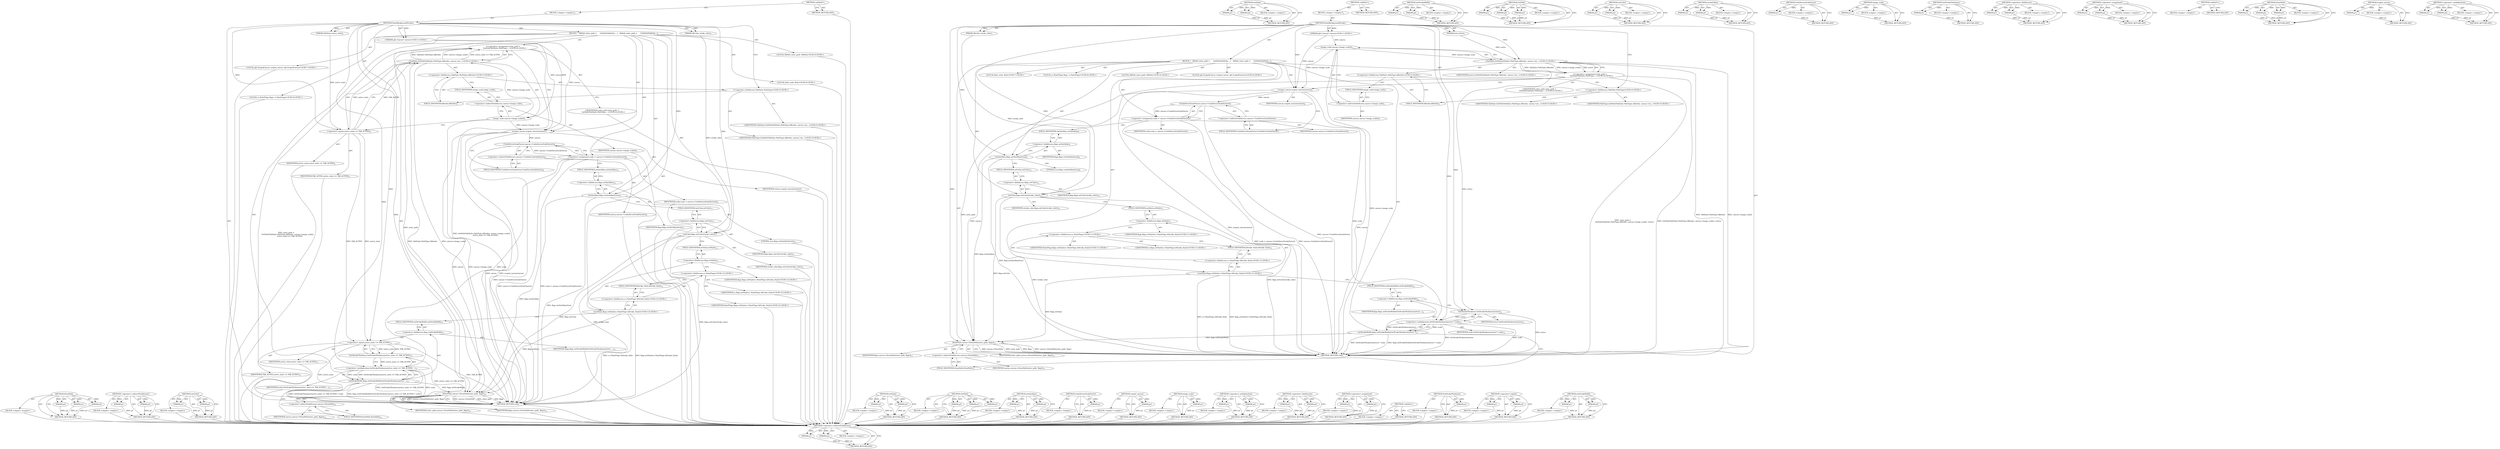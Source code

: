 digraph "setStrokeWidth" {
vulnerable_126 [label=<(METHOD,&lt;operator&gt;.indirectFieldAccess)>];
vulnerable_127 [label=<(PARAM,p1)>];
vulnerable_128 [label=<(PARAM,p2)>];
vulnerable_129 [label=<(BLOCK,&lt;empty&gt;,&lt;empty&gt;)>];
vulnerable_130 [label=<(METHOD_RETURN,ANY)>];
vulnerable_149 [label=<(METHOD,setStyle)>];
vulnerable_150 [label=<(PARAM,p1)>];
vulnerable_151 [label=<(PARAM,p2)>];
vulnerable_152 [label=<(BLOCK,&lt;empty&gt;,&lt;empty&gt;)>];
vulnerable_153 [label=<(METHOD_RETURN,ANY)>];
vulnerable_6 [label=<(METHOD,&lt;global&gt;)<SUB>1</SUB>>];
vulnerable_7 [label=<(BLOCK,&lt;empty&gt;,&lt;empty&gt;)<SUB>1</SUB>>];
vulnerable_8 [label=<(METHOD,PaintBackgroundStroke)<SUB>1</SUB>>];
vulnerable_9 [label="<(PARAM,gfx::Canvas* canvas)<SUB>1</SUB>>"];
vulnerable_10 [label=<(PARAM,bool active)<SUB>2</SUB>>];
vulnerable_11 [label=<(PARAM,SkColor stroke_color)<SUB>3</SUB>>];
vulnerable_12 [label=<(BLOCK,{
   SkPath outer_path =
      GetPath(TabStyle...,{
   SkPath outer_path =
      GetPath(TabStyle...)<SUB>3</SUB>>];
vulnerable_13 [label="<(LOCAL,SkPath outer_path: SkPath)<SUB>4</SUB>>"];
vulnerable_14 [label="<(&lt;operator&gt;.assignment,outer_path =
      GetPath(TabStyle::PathType::...)<SUB>4</SUB>>"];
vulnerable_15 [label="<(IDENTIFIER,outer_path,outer_path =
      GetPath(TabStyle::PathType::...)<SUB>4</SUB>>"];
vulnerable_16 [label="<(GetPath,GetPath(TabStyle::PathType::kBorder, canvas-&gt;im...)<SUB>5</SUB>>"];
vulnerable_17 [label="<(&lt;operator&gt;.fieldAccess,TabStyle::PathType::kBorder)<SUB>5</SUB>>"];
vulnerable_18 [label="<(&lt;operator&gt;.fieldAccess,TabStyle::PathType)<SUB>5</SUB>>"];
vulnerable_19 [label="<(IDENTIFIER,TabStyle,GetPath(TabStyle::PathType::kBorder, canvas-&gt;im...)<SUB>5</SUB>>"];
vulnerable_20 [label="<(IDENTIFIER,PathType,GetPath(TabStyle::PathType::kBorder, canvas-&gt;im...)<SUB>5</SUB>>"];
vulnerable_21 [label=<(FIELD_IDENTIFIER,kBorder,kBorder)<SUB>5</SUB>>];
vulnerable_22 [label=<(image_scale,canvas-&gt;image_scale())<SUB>5</SUB>>];
vulnerable_23 [label=<(&lt;operator&gt;.indirectFieldAccess,canvas-&gt;image_scale)<SUB>5</SUB>>];
vulnerable_24 [label=<(IDENTIFIER,canvas,canvas-&gt;image_scale())<SUB>5</SUB>>];
vulnerable_25 [label=<(FIELD_IDENTIFIER,image_scale,image_scale)<SUB>5</SUB>>];
vulnerable_26 [label="<(IDENTIFIER,active,GetPath(TabStyle::PathType::kBorder, canvas-&gt;im...)<SUB>5</SUB>>"];
vulnerable_27 [label="<(LOCAL,gfx.ScopedCanvas scoped_canvas: gfx.ScopedCanvas)<SUB>6</SUB>>"];
vulnerable_28 [label=<(scoped_canvas,scoped_canvas(canvas))<SUB>6</SUB>>];
vulnerable_29 [label=<(IDENTIFIER,canvas,scoped_canvas(canvas))<SUB>6</SUB>>];
vulnerable_30 [label="<(LOCAL,float scale: float)<SUB>7</SUB>>"];
vulnerable_31 [label=<(&lt;operator&gt;.assignment,scale = canvas-&gt;UndoDeviceScaleFactor())<SUB>7</SUB>>];
vulnerable_32 [label=<(IDENTIFIER,scale,scale = canvas-&gt;UndoDeviceScaleFactor())<SUB>7</SUB>>];
vulnerable_33 [label=<(UndoDeviceScaleFactor,canvas-&gt;UndoDeviceScaleFactor())<SUB>7</SUB>>];
vulnerable_34 [label=<(&lt;operator&gt;.indirectFieldAccess,canvas-&gt;UndoDeviceScaleFactor)<SUB>7</SUB>>];
vulnerable_35 [label=<(IDENTIFIER,canvas,canvas-&gt;UndoDeviceScaleFactor())<SUB>7</SUB>>];
vulnerable_36 [label=<(FIELD_IDENTIFIER,UndoDeviceScaleFactor,UndoDeviceScaleFactor)<SUB>7</SUB>>];
vulnerable_37 [label="<(LOCAL,cc.PaintFlags flags: cc.PaintFlags)<SUB>8</SUB>>"];
vulnerable_38 [label=<(setAntiAlias,flags.setAntiAlias(true))<SUB>9</SUB>>];
vulnerable_39 [label=<(&lt;operator&gt;.fieldAccess,flags.setAntiAlias)<SUB>9</SUB>>];
vulnerable_40 [label=<(IDENTIFIER,flags,flags.setAntiAlias(true))<SUB>9</SUB>>];
vulnerable_41 [label=<(FIELD_IDENTIFIER,setAntiAlias,setAntiAlias)<SUB>9</SUB>>];
vulnerable_42 [label=<(LITERAL,true,flags.setAntiAlias(true))<SUB>9</SUB>>];
vulnerable_43 [label=<(setColor,flags.setColor(stroke_color))<SUB>10</SUB>>];
vulnerable_44 [label=<(&lt;operator&gt;.fieldAccess,flags.setColor)<SUB>10</SUB>>];
vulnerable_45 [label=<(IDENTIFIER,flags,flags.setColor(stroke_color))<SUB>10</SUB>>];
vulnerable_46 [label=<(FIELD_IDENTIFIER,setColor,setColor)<SUB>10</SUB>>];
vulnerable_47 [label=<(IDENTIFIER,stroke_color,flags.setColor(stroke_color))<SUB>10</SUB>>];
vulnerable_48 [label="<(setStyle,flags.setStyle(cc::PaintFlags::kStroke_Style))<SUB>11</SUB>>"];
vulnerable_49 [label=<(&lt;operator&gt;.fieldAccess,flags.setStyle)<SUB>11</SUB>>];
vulnerable_50 [label="<(IDENTIFIER,flags,flags.setStyle(cc::PaintFlags::kStroke_Style))<SUB>11</SUB>>"];
vulnerable_51 [label=<(FIELD_IDENTIFIER,setStyle,setStyle)<SUB>11</SUB>>];
vulnerable_52 [label="<(&lt;operator&gt;.fieldAccess,cc::PaintFlags::kStroke_Style)<SUB>11</SUB>>"];
vulnerable_53 [label="<(&lt;operator&gt;.fieldAccess,cc::PaintFlags)<SUB>11</SUB>>"];
vulnerable_54 [label="<(IDENTIFIER,cc,flags.setStyle(cc::PaintFlags::kStroke_Style))<SUB>11</SUB>>"];
vulnerable_55 [label="<(IDENTIFIER,PaintFlags,flags.setStyle(cc::PaintFlags::kStroke_Style))<SUB>11</SUB>>"];
vulnerable_56 [label=<(FIELD_IDENTIFIER,kStroke_Style,kStroke_Style)<SUB>11</SUB>>];
vulnerable_57 [label=<(setStrokeWidth,flags.setStrokeWidth(GetStrokeThickness(active)...)<SUB>12</SUB>>];
vulnerable_58 [label=<(&lt;operator&gt;.fieldAccess,flags.setStrokeWidth)<SUB>12</SUB>>];
vulnerable_59 [label=<(IDENTIFIER,flags,flags.setStrokeWidth(GetStrokeThickness(active)...)<SUB>12</SUB>>];
vulnerable_60 [label=<(FIELD_IDENTIFIER,setStrokeWidth,setStrokeWidth)<SUB>12</SUB>>];
vulnerable_61 [label=<(&lt;operator&gt;.multiplication,GetStrokeThickness(active) * scale)<SUB>12</SUB>>];
vulnerable_62 [label=<(GetStrokeThickness,GetStrokeThickness(active))<SUB>12</SUB>>];
vulnerable_63 [label=<(IDENTIFIER,active,GetStrokeThickness(active))<SUB>12</SUB>>];
vulnerable_64 [label=<(IDENTIFIER,scale,GetStrokeThickness(active) * scale)<SUB>12</SUB>>];
vulnerable_65 [label=<(DrawPath,canvas-&gt;DrawPath(outer_path, flags))<SUB>13</SUB>>];
vulnerable_66 [label=<(&lt;operator&gt;.indirectFieldAccess,canvas-&gt;DrawPath)<SUB>13</SUB>>];
vulnerable_67 [label=<(IDENTIFIER,canvas,canvas-&gt;DrawPath(outer_path, flags))<SUB>13</SUB>>];
vulnerable_68 [label=<(FIELD_IDENTIFIER,DrawPath,DrawPath)<SUB>13</SUB>>];
vulnerable_69 [label=<(IDENTIFIER,outer_path,canvas-&gt;DrawPath(outer_path, flags))<SUB>13</SUB>>];
vulnerable_70 [label=<(IDENTIFIER,flags,canvas-&gt;DrawPath(outer_path, flags))<SUB>13</SUB>>];
vulnerable_71 [label=<(METHOD_RETURN,void)<SUB>1</SUB>>];
vulnerable_73 [label=<(METHOD_RETURN,ANY)<SUB>1</SUB>>];
vulnerable_154 [label=<(METHOD,setStrokeWidth)>];
vulnerable_155 [label=<(PARAM,p1)>];
vulnerable_156 [label=<(PARAM,p2)>];
vulnerable_157 [label=<(BLOCK,&lt;empty&gt;,&lt;empty&gt;)>];
vulnerable_158 [label=<(METHOD_RETURN,ANY)>];
vulnerable_111 [label=<(METHOD,GetPath)>];
vulnerable_112 [label=<(PARAM,p1)>];
vulnerable_113 [label=<(PARAM,p2)>];
vulnerable_114 [label=<(PARAM,p3)>];
vulnerable_115 [label=<(BLOCK,&lt;empty&gt;,&lt;empty&gt;)>];
vulnerable_116 [label=<(METHOD_RETURN,ANY)>];
vulnerable_144 [label=<(METHOD,setColor)>];
vulnerable_145 [label=<(PARAM,p1)>];
vulnerable_146 [label=<(PARAM,p2)>];
vulnerable_147 [label=<(BLOCK,&lt;empty&gt;,&lt;empty&gt;)>];
vulnerable_148 [label=<(METHOD_RETURN,ANY)>];
vulnerable_139 [label=<(METHOD,setAntiAlias)>];
vulnerable_140 [label=<(PARAM,p1)>];
vulnerable_141 [label=<(PARAM,p2)>];
vulnerable_142 [label=<(BLOCK,&lt;empty&gt;,&lt;empty&gt;)>];
vulnerable_143 [label=<(METHOD_RETURN,ANY)>];
vulnerable_135 [label=<(METHOD,UndoDeviceScaleFactor)>];
vulnerable_136 [label=<(PARAM,p1)>];
vulnerable_137 [label=<(BLOCK,&lt;empty&gt;,&lt;empty&gt;)>];
vulnerable_138 [label=<(METHOD_RETURN,ANY)>];
vulnerable_122 [label=<(METHOD,image_scale)>];
vulnerable_123 [label=<(PARAM,p1)>];
vulnerable_124 [label=<(BLOCK,&lt;empty&gt;,&lt;empty&gt;)>];
vulnerable_125 [label=<(METHOD_RETURN,ANY)>];
vulnerable_164 [label=<(METHOD,GetStrokeThickness)>];
vulnerable_165 [label=<(PARAM,p1)>];
vulnerable_166 [label=<(BLOCK,&lt;empty&gt;,&lt;empty&gt;)>];
vulnerable_167 [label=<(METHOD_RETURN,ANY)>];
vulnerable_117 [label=<(METHOD,&lt;operator&gt;.fieldAccess)>];
vulnerable_118 [label=<(PARAM,p1)>];
vulnerable_119 [label=<(PARAM,p2)>];
vulnerable_120 [label=<(BLOCK,&lt;empty&gt;,&lt;empty&gt;)>];
vulnerable_121 [label=<(METHOD_RETURN,ANY)>];
vulnerable_106 [label=<(METHOD,&lt;operator&gt;.assignment)>];
vulnerable_107 [label=<(PARAM,p1)>];
vulnerable_108 [label=<(PARAM,p2)>];
vulnerable_109 [label=<(BLOCK,&lt;empty&gt;,&lt;empty&gt;)>];
vulnerable_110 [label=<(METHOD_RETURN,ANY)>];
vulnerable_100 [label=<(METHOD,&lt;global&gt;)<SUB>1</SUB>>];
vulnerable_101 [label=<(BLOCK,&lt;empty&gt;,&lt;empty&gt;)>];
vulnerable_102 [label=<(METHOD_RETURN,ANY)>];
vulnerable_168 [label=<(METHOD,DrawPath)>];
vulnerable_169 [label=<(PARAM,p1)>];
vulnerable_170 [label=<(PARAM,p2)>];
vulnerable_171 [label=<(PARAM,p3)>];
vulnerable_172 [label=<(BLOCK,&lt;empty&gt;,&lt;empty&gt;)>];
vulnerable_173 [label=<(METHOD_RETURN,ANY)>];
vulnerable_131 [label=<(METHOD,scoped_canvas)>];
vulnerable_132 [label=<(PARAM,p1)>];
vulnerable_133 [label=<(BLOCK,&lt;empty&gt;,&lt;empty&gt;)>];
vulnerable_134 [label=<(METHOD_RETURN,ANY)>];
vulnerable_159 [label=<(METHOD,&lt;operator&gt;.multiplication)>];
vulnerable_160 [label=<(PARAM,p1)>];
vulnerable_161 [label=<(PARAM,p2)>];
vulnerable_162 [label=<(BLOCK,&lt;empty&gt;,&lt;empty&gt;)>];
vulnerable_163 [label=<(METHOD_RETURN,ANY)>];
fixed_179 [label=<(METHOD,DrawPath)>];
fixed_180 [label=<(PARAM,p1)>];
fixed_181 [label=<(PARAM,p2)>];
fixed_182 [label=<(PARAM,p3)>];
fixed_183 [label=<(BLOCK,&lt;empty&gt;,&lt;empty&gt;)>];
fixed_184 [label=<(METHOD_RETURN,ANY)>];
fixed_132 [label=<(METHOD,&lt;operator&gt;.indirectFieldAccess)>];
fixed_133 [label=<(PARAM,p1)>];
fixed_134 [label=<(PARAM,p2)>];
fixed_135 [label=<(BLOCK,&lt;empty&gt;,&lt;empty&gt;)>];
fixed_136 [label=<(METHOD_RETURN,ANY)>];
fixed_155 [label=<(METHOD,setColor)>];
fixed_156 [label=<(PARAM,p1)>];
fixed_157 [label=<(PARAM,p2)>];
fixed_158 [label=<(BLOCK,&lt;empty&gt;,&lt;empty&gt;)>];
fixed_159 [label=<(METHOD_RETURN,ANY)>];
fixed_6 [label=<(METHOD,&lt;global&gt;)<SUB>1</SUB>>];
fixed_7 [label=<(BLOCK,&lt;empty&gt;,&lt;empty&gt;)<SUB>1</SUB>>];
fixed_8 [label=<(METHOD,PaintBackgroundStroke)<SUB>1</SUB>>];
fixed_9 [label="<(PARAM,gfx::Canvas* canvas)<SUB>1</SUB>>"];
fixed_10 [label=<(PARAM,TabState active_state)<SUB>2</SUB>>];
fixed_11 [label=<(PARAM,SkColor stroke_color)<SUB>3</SUB>>];
fixed_12 [label=<(BLOCK,{
   SkPath outer_path =
      GetPath(TabStyle...,{
   SkPath outer_path =
      GetPath(TabStyle...)<SUB>3</SUB>>];
fixed_13 [label="<(LOCAL,SkPath outer_path: SkPath)<SUB>4</SUB>>"];
fixed_14 [label="<(&lt;operator&gt;.assignment,outer_path =
      GetPath(TabStyle::PathType::...)<SUB>4</SUB>>"];
fixed_15 [label="<(IDENTIFIER,outer_path,outer_path =
      GetPath(TabStyle::PathType::...)<SUB>4</SUB>>"];
fixed_16 [label="<(GetPath,GetPath(TabStyle::PathType::kBorder, canvas-&gt;im...)<SUB>5</SUB>>"];
fixed_17 [label="<(&lt;operator&gt;.fieldAccess,TabStyle::PathType::kBorder)<SUB>5</SUB>>"];
fixed_18 [label="<(&lt;operator&gt;.fieldAccess,TabStyle::PathType)<SUB>5</SUB>>"];
fixed_19 [label="<(IDENTIFIER,TabStyle,GetPath(TabStyle::PathType::kBorder, canvas-&gt;im...)<SUB>5</SUB>>"];
fixed_20 [label="<(IDENTIFIER,PathType,GetPath(TabStyle::PathType::kBorder, canvas-&gt;im...)<SUB>5</SUB>>"];
fixed_21 [label=<(FIELD_IDENTIFIER,kBorder,kBorder)<SUB>5</SUB>>];
fixed_22 [label=<(image_scale,canvas-&gt;image_scale())<SUB>5</SUB>>];
fixed_23 [label=<(&lt;operator&gt;.indirectFieldAccess,canvas-&gt;image_scale)<SUB>5</SUB>>];
fixed_24 [label=<(IDENTIFIER,canvas,canvas-&gt;image_scale())<SUB>5</SUB>>];
fixed_25 [label=<(FIELD_IDENTIFIER,image_scale,image_scale)<SUB>5</SUB>>];
fixed_26 [label=<(&lt;operator&gt;.equals,active_state == TAB_ACTIVE)<SUB>6</SUB>>];
fixed_27 [label=<(IDENTIFIER,active_state,active_state == TAB_ACTIVE)<SUB>6</SUB>>];
fixed_28 [label=<(IDENTIFIER,TAB_ACTIVE,active_state == TAB_ACTIVE)<SUB>6</SUB>>];
fixed_29 [label="<(LOCAL,gfx.ScopedCanvas scoped_canvas: gfx.ScopedCanvas)<SUB>7</SUB>>"];
fixed_30 [label=<(scoped_canvas,scoped_canvas(canvas))<SUB>7</SUB>>];
fixed_31 [label=<(IDENTIFIER,canvas,scoped_canvas(canvas))<SUB>7</SUB>>];
fixed_32 [label="<(LOCAL,float scale: float)<SUB>8</SUB>>"];
fixed_33 [label=<(&lt;operator&gt;.assignment,scale = canvas-&gt;UndoDeviceScaleFactor())<SUB>8</SUB>>];
fixed_34 [label=<(IDENTIFIER,scale,scale = canvas-&gt;UndoDeviceScaleFactor())<SUB>8</SUB>>];
fixed_35 [label=<(UndoDeviceScaleFactor,canvas-&gt;UndoDeviceScaleFactor())<SUB>8</SUB>>];
fixed_36 [label=<(&lt;operator&gt;.indirectFieldAccess,canvas-&gt;UndoDeviceScaleFactor)<SUB>8</SUB>>];
fixed_37 [label=<(IDENTIFIER,canvas,canvas-&gt;UndoDeviceScaleFactor())<SUB>8</SUB>>];
fixed_38 [label=<(FIELD_IDENTIFIER,UndoDeviceScaleFactor,UndoDeviceScaleFactor)<SUB>8</SUB>>];
fixed_39 [label="<(LOCAL,cc.PaintFlags flags: cc.PaintFlags)<SUB>9</SUB>>"];
fixed_40 [label=<(setAntiAlias,flags.setAntiAlias(true))<SUB>10</SUB>>];
fixed_41 [label=<(&lt;operator&gt;.fieldAccess,flags.setAntiAlias)<SUB>10</SUB>>];
fixed_42 [label=<(IDENTIFIER,flags,flags.setAntiAlias(true))<SUB>10</SUB>>];
fixed_43 [label=<(FIELD_IDENTIFIER,setAntiAlias,setAntiAlias)<SUB>10</SUB>>];
fixed_44 [label=<(LITERAL,true,flags.setAntiAlias(true))<SUB>10</SUB>>];
fixed_45 [label=<(setColor,flags.setColor(stroke_color))<SUB>11</SUB>>];
fixed_46 [label=<(&lt;operator&gt;.fieldAccess,flags.setColor)<SUB>11</SUB>>];
fixed_47 [label=<(IDENTIFIER,flags,flags.setColor(stroke_color))<SUB>11</SUB>>];
fixed_48 [label=<(FIELD_IDENTIFIER,setColor,setColor)<SUB>11</SUB>>];
fixed_49 [label=<(IDENTIFIER,stroke_color,flags.setColor(stroke_color))<SUB>11</SUB>>];
fixed_50 [label="<(setStyle,flags.setStyle(cc::PaintFlags::kStroke_Style))<SUB>12</SUB>>"];
fixed_51 [label=<(&lt;operator&gt;.fieldAccess,flags.setStyle)<SUB>12</SUB>>];
fixed_52 [label="<(IDENTIFIER,flags,flags.setStyle(cc::PaintFlags::kStroke_Style))<SUB>12</SUB>>"];
fixed_53 [label=<(FIELD_IDENTIFIER,setStyle,setStyle)<SUB>12</SUB>>];
fixed_54 [label="<(&lt;operator&gt;.fieldAccess,cc::PaintFlags::kStroke_Style)<SUB>12</SUB>>"];
fixed_55 [label="<(&lt;operator&gt;.fieldAccess,cc::PaintFlags)<SUB>12</SUB>>"];
fixed_56 [label="<(IDENTIFIER,cc,flags.setStyle(cc::PaintFlags::kStroke_Style))<SUB>12</SUB>>"];
fixed_57 [label="<(IDENTIFIER,PaintFlags,flags.setStyle(cc::PaintFlags::kStroke_Style))<SUB>12</SUB>>"];
fixed_58 [label=<(FIELD_IDENTIFIER,kStroke_Style,kStroke_Style)<SUB>12</SUB>>];
fixed_59 [label=<(setStrokeWidth,flags.setStrokeWidth(GetStrokeThickness(active_...)<SUB>13</SUB>>];
fixed_60 [label=<(&lt;operator&gt;.fieldAccess,flags.setStrokeWidth)<SUB>13</SUB>>];
fixed_61 [label=<(IDENTIFIER,flags,flags.setStrokeWidth(GetStrokeThickness(active_...)<SUB>13</SUB>>];
fixed_62 [label=<(FIELD_IDENTIFIER,setStrokeWidth,setStrokeWidth)<SUB>13</SUB>>];
fixed_63 [label=<(&lt;operator&gt;.multiplication,GetStrokeThickness(active_state == TAB_ACTIVE) ...)<SUB>13</SUB>>];
fixed_64 [label=<(GetStrokeThickness,GetStrokeThickness(active_state == TAB_ACTIVE))<SUB>13</SUB>>];
fixed_65 [label=<(&lt;operator&gt;.equals,active_state == TAB_ACTIVE)<SUB>13</SUB>>];
fixed_66 [label=<(IDENTIFIER,active_state,active_state == TAB_ACTIVE)<SUB>13</SUB>>];
fixed_67 [label=<(IDENTIFIER,TAB_ACTIVE,active_state == TAB_ACTIVE)<SUB>13</SUB>>];
fixed_68 [label=<(IDENTIFIER,scale,GetStrokeThickness(active_state == TAB_ACTIVE) ...)<SUB>13</SUB>>];
fixed_69 [label=<(DrawPath,canvas-&gt;DrawPath(outer_path, flags))<SUB>14</SUB>>];
fixed_70 [label=<(&lt;operator&gt;.indirectFieldAccess,canvas-&gt;DrawPath)<SUB>14</SUB>>];
fixed_71 [label=<(IDENTIFIER,canvas,canvas-&gt;DrawPath(outer_path, flags))<SUB>14</SUB>>];
fixed_72 [label=<(FIELD_IDENTIFIER,DrawPath,DrawPath)<SUB>14</SUB>>];
fixed_73 [label=<(IDENTIFIER,outer_path,canvas-&gt;DrawPath(outer_path, flags))<SUB>14</SUB>>];
fixed_74 [label=<(IDENTIFIER,flags,canvas-&gt;DrawPath(outer_path, flags))<SUB>14</SUB>>];
fixed_75 [label=<(METHOD_RETURN,void)<SUB>1</SUB>>];
fixed_77 [label=<(METHOD_RETURN,ANY)<SUB>1</SUB>>];
fixed_160 [label=<(METHOD,setStyle)>];
fixed_161 [label=<(PARAM,p1)>];
fixed_162 [label=<(PARAM,p2)>];
fixed_163 [label=<(BLOCK,&lt;empty&gt;,&lt;empty&gt;)>];
fixed_164 [label=<(METHOD_RETURN,ANY)>];
fixed_117 [label=<(METHOD,GetPath)>];
fixed_118 [label=<(PARAM,p1)>];
fixed_119 [label=<(PARAM,p2)>];
fixed_120 [label=<(PARAM,p3)>];
fixed_121 [label=<(BLOCK,&lt;empty&gt;,&lt;empty&gt;)>];
fixed_122 [label=<(METHOD_RETURN,ANY)>];
fixed_150 [label=<(METHOD,setAntiAlias)>];
fixed_151 [label=<(PARAM,p1)>];
fixed_152 [label=<(PARAM,p2)>];
fixed_153 [label=<(BLOCK,&lt;empty&gt;,&lt;empty&gt;)>];
fixed_154 [label=<(METHOD_RETURN,ANY)>];
fixed_146 [label=<(METHOD,UndoDeviceScaleFactor)>];
fixed_147 [label=<(PARAM,p1)>];
fixed_148 [label=<(BLOCK,&lt;empty&gt;,&lt;empty&gt;)>];
fixed_149 [label=<(METHOD_RETURN,ANY)>];
fixed_142 [label=<(METHOD,scoped_canvas)>];
fixed_143 [label=<(PARAM,p1)>];
fixed_144 [label=<(BLOCK,&lt;empty&gt;,&lt;empty&gt;)>];
fixed_145 [label=<(METHOD_RETURN,ANY)>];
fixed_128 [label=<(METHOD,image_scale)>];
fixed_129 [label=<(PARAM,p1)>];
fixed_130 [label=<(BLOCK,&lt;empty&gt;,&lt;empty&gt;)>];
fixed_131 [label=<(METHOD_RETURN,ANY)>];
fixed_170 [label=<(METHOD,&lt;operator&gt;.multiplication)>];
fixed_171 [label=<(PARAM,p1)>];
fixed_172 [label=<(PARAM,p2)>];
fixed_173 [label=<(BLOCK,&lt;empty&gt;,&lt;empty&gt;)>];
fixed_174 [label=<(METHOD_RETURN,ANY)>];
fixed_123 [label=<(METHOD,&lt;operator&gt;.fieldAccess)>];
fixed_124 [label=<(PARAM,p1)>];
fixed_125 [label=<(PARAM,p2)>];
fixed_126 [label=<(BLOCK,&lt;empty&gt;,&lt;empty&gt;)>];
fixed_127 [label=<(METHOD_RETURN,ANY)>];
fixed_112 [label=<(METHOD,&lt;operator&gt;.assignment)>];
fixed_113 [label=<(PARAM,p1)>];
fixed_114 [label=<(PARAM,p2)>];
fixed_115 [label=<(BLOCK,&lt;empty&gt;,&lt;empty&gt;)>];
fixed_116 [label=<(METHOD_RETURN,ANY)>];
fixed_106 [label=<(METHOD,&lt;global&gt;)<SUB>1</SUB>>];
fixed_107 [label=<(BLOCK,&lt;empty&gt;,&lt;empty&gt;)>];
fixed_108 [label=<(METHOD_RETURN,ANY)>];
fixed_175 [label=<(METHOD,GetStrokeThickness)>];
fixed_176 [label=<(PARAM,p1)>];
fixed_177 [label=<(BLOCK,&lt;empty&gt;,&lt;empty&gt;)>];
fixed_178 [label=<(METHOD_RETURN,ANY)>];
fixed_137 [label=<(METHOD,&lt;operator&gt;.equals)>];
fixed_138 [label=<(PARAM,p1)>];
fixed_139 [label=<(PARAM,p2)>];
fixed_140 [label=<(BLOCK,&lt;empty&gt;,&lt;empty&gt;)>];
fixed_141 [label=<(METHOD_RETURN,ANY)>];
fixed_165 [label=<(METHOD,setStrokeWidth)>];
fixed_166 [label=<(PARAM,p1)>];
fixed_167 [label=<(PARAM,p2)>];
fixed_168 [label=<(BLOCK,&lt;empty&gt;,&lt;empty&gt;)>];
fixed_169 [label=<(METHOD_RETURN,ANY)>];
vulnerable_126 -> vulnerable_127  [key=0, label="AST: "];
vulnerable_126 -> vulnerable_127  [key=1, label="DDG: "];
vulnerable_126 -> vulnerable_129  [key=0, label="AST: "];
vulnerable_126 -> vulnerable_128  [key=0, label="AST: "];
vulnerable_126 -> vulnerable_128  [key=1, label="DDG: "];
vulnerable_126 -> vulnerable_130  [key=0, label="AST: "];
vulnerable_126 -> vulnerable_130  [key=1, label="CFG: "];
vulnerable_127 -> vulnerable_130  [key=0, label="DDG: p1"];
vulnerable_128 -> vulnerable_130  [key=0, label="DDG: p2"];
vulnerable_149 -> vulnerable_150  [key=0, label="AST: "];
vulnerable_149 -> vulnerable_150  [key=1, label="DDG: "];
vulnerable_149 -> vulnerable_152  [key=0, label="AST: "];
vulnerable_149 -> vulnerable_151  [key=0, label="AST: "];
vulnerable_149 -> vulnerable_151  [key=1, label="DDG: "];
vulnerable_149 -> vulnerable_153  [key=0, label="AST: "];
vulnerable_149 -> vulnerable_153  [key=1, label="CFG: "];
vulnerable_150 -> vulnerable_153  [key=0, label="DDG: p1"];
vulnerable_151 -> vulnerable_153  [key=0, label="DDG: p2"];
vulnerable_6 -> vulnerable_7  [key=0, label="AST: "];
vulnerable_6 -> vulnerable_73  [key=0, label="AST: "];
vulnerable_6 -> vulnerable_73  [key=1, label="CFG: "];
vulnerable_7 -> vulnerable_8  [key=0, label="AST: "];
vulnerable_8 -> vulnerable_9  [key=0, label="AST: "];
vulnerable_8 -> vulnerable_9  [key=1, label="DDG: "];
vulnerable_8 -> vulnerable_10  [key=0, label="AST: "];
vulnerable_8 -> vulnerable_10  [key=1, label="DDG: "];
vulnerable_8 -> vulnerable_11  [key=0, label="AST: "];
vulnerable_8 -> vulnerable_11  [key=1, label="DDG: "];
vulnerable_8 -> vulnerable_12  [key=0, label="AST: "];
vulnerable_8 -> vulnerable_71  [key=0, label="AST: "];
vulnerable_8 -> vulnerable_18  [key=0, label="CFG: "];
vulnerable_8 -> vulnerable_28  [key=0, label="DDG: "];
vulnerable_8 -> vulnerable_38  [key=0, label="DDG: "];
vulnerable_8 -> vulnerable_43  [key=0, label="DDG: "];
vulnerable_8 -> vulnerable_65  [key=0, label="DDG: "];
vulnerable_8 -> vulnerable_16  [key=0, label="DDG: "];
vulnerable_8 -> vulnerable_61  [key=0, label="DDG: "];
vulnerable_8 -> vulnerable_62  [key=0, label="DDG: "];
vulnerable_9 -> vulnerable_28  [key=0, label="DDG: canvas"];
vulnerable_9 -> vulnerable_22  [key=0, label="DDG: canvas"];
vulnerable_10 -> vulnerable_16  [key=0, label="DDG: active"];
vulnerable_11 -> vulnerable_43  [key=0, label="DDG: stroke_color"];
vulnerable_12 -> vulnerable_13  [key=0, label="AST: "];
vulnerable_12 -> vulnerable_14  [key=0, label="AST: "];
vulnerable_12 -> vulnerable_27  [key=0, label="AST: "];
vulnerable_12 -> vulnerable_28  [key=0, label="AST: "];
vulnerable_12 -> vulnerable_30  [key=0, label="AST: "];
vulnerable_12 -> vulnerable_31  [key=0, label="AST: "];
vulnerable_12 -> vulnerable_37  [key=0, label="AST: "];
vulnerable_12 -> vulnerable_38  [key=0, label="AST: "];
vulnerable_12 -> vulnerable_43  [key=0, label="AST: "];
vulnerable_12 -> vulnerable_48  [key=0, label="AST: "];
vulnerable_12 -> vulnerable_57  [key=0, label="AST: "];
vulnerable_12 -> vulnerable_65  [key=0, label="AST: "];
vulnerable_14 -> vulnerable_15  [key=0, label="AST: "];
vulnerable_14 -> vulnerable_16  [key=0, label="AST: "];
vulnerable_14 -> vulnerable_28  [key=0, label="CFG: "];
vulnerable_14 -> vulnerable_71  [key=0, label="DDG: GetPath(TabStyle::PathType::kBorder, canvas-&gt;image_scale(), active)"];
vulnerable_14 -> vulnerable_71  [key=1, label="DDG: outer_path =
      GetPath(TabStyle::PathType::kBorder, canvas-&gt;image_scale(), active)"];
vulnerable_14 -> vulnerable_65  [key=0, label="DDG: outer_path"];
vulnerable_16 -> vulnerable_17  [key=0, label="AST: "];
vulnerable_16 -> vulnerable_22  [key=0, label="AST: "];
vulnerable_16 -> vulnerable_26  [key=0, label="AST: "];
vulnerable_16 -> vulnerable_14  [key=0, label="CFG: "];
vulnerable_16 -> vulnerable_14  [key=1, label="DDG: TabStyle::PathType::kBorder"];
vulnerable_16 -> vulnerable_14  [key=2, label="DDG: canvas-&gt;image_scale()"];
vulnerable_16 -> vulnerable_14  [key=3, label="DDG: active"];
vulnerable_16 -> vulnerable_71  [key=0, label="DDG: TabStyle::PathType::kBorder"];
vulnerable_16 -> vulnerable_71  [key=1, label="DDG: canvas-&gt;image_scale()"];
vulnerable_16 -> vulnerable_62  [key=0, label="DDG: active"];
vulnerable_17 -> vulnerable_18  [key=0, label="AST: "];
vulnerable_17 -> vulnerable_21  [key=0, label="AST: "];
vulnerable_17 -> vulnerable_25  [key=0, label="CFG: "];
vulnerable_18 -> vulnerable_19  [key=0, label="AST: "];
vulnerable_18 -> vulnerable_20  [key=0, label="AST: "];
vulnerable_18 -> vulnerable_21  [key=0, label="CFG: "];
vulnerable_21 -> vulnerable_17  [key=0, label="CFG: "];
vulnerable_22 -> vulnerable_23  [key=0, label="AST: "];
vulnerable_22 -> vulnerable_16  [key=0, label="CFG: "];
vulnerable_22 -> vulnerable_16  [key=1, label="DDG: canvas-&gt;image_scale"];
vulnerable_22 -> vulnerable_71  [key=0, label="DDG: canvas-&gt;image_scale"];
vulnerable_22 -> vulnerable_28  [key=0, label="DDG: canvas-&gt;image_scale"];
vulnerable_23 -> vulnerable_24  [key=0, label="AST: "];
vulnerable_23 -> vulnerable_25  [key=0, label="AST: "];
vulnerable_23 -> vulnerable_22  [key=0, label="CFG: "];
vulnerable_25 -> vulnerable_23  [key=0, label="CFG: "];
vulnerable_28 -> vulnerable_29  [key=0, label="AST: "];
vulnerable_28 -> vulnerable_36  [key=0, label="CFG: "];
vulnerable_28 -> vulnerable_71  [key=0, label="DDG: canvas"];
vulnerable_28 -> vulnerable_71  [key=1, label="DDG: scoped_canvas(canvas)"];
vulnerable_28 -> vulnerable_65  [key=0, label="DDG: canvas"];
vulnerable_28 -> vulnerable_33  [key=0, label="DDG: canvas"];
vulnerable_31 -> vulnerable_32  [key=0, label="AST: "];
vulnerable_31 -> vulnerable_33  [key=0, label="AST: "];
vulnerable_31 -> vulnerable_41  [key=0, label="CFG: "];
vulnerable_31 -> vulnerable_71  [key=0, label="DDG: canvas-&gt;UndoDeviceScaleFactor()"];
vulnerable_31 -> vulnerable_71  [key=1, label="DDG: scale = canvas-&gt;UndoDeviceScaleFactor()"];
vulnerable_31 -> vulnerable_61  [key=0, label="DDG: scale"];
vulnerable_33 -> vulnerable_34  [key=0, label="AST: "];
vulnerable_33 -> vulnerable_31  [key=0, label="CFG: "];
vulnerable_33 -> vulnerable_31  [key=1, label="DDG: canvas-&gt;UndoDeviceScaleFactor"];
vulnerable_33 -> vulnerable_71  [key=0, label="DDG: canvas-&gt;UndoDeviceScaleFactor"];
vulnerable_34 -> vulnerable_35  [key=0, label="AST: "];
vulnerable_34 -> vulnerable_36  [key=0, label="AST: "];
vulnerable_34 -> vulnerable_33  [key=0, label="CFG: "];
vulnerable_36 -> vulnerable_34  [key=0, label="CFG: "];
vulnerable_38 -> vulnerable_39  [key=0, label="AST: "];
vulnerable_38 -> vulnerable_42  [key=0, label="AST: "];
vulnerable_38 -> vulnerable_46  [key=0, label="CFG: "];
vulnerable_38 -> vulnerable_71  [key=0, label="DDG: flags.setAntiAlias(true)"];
vulnerable_38 -> vulnerable_65  [key=0, label="DDG: flags.setAntiAlias"];
vulnerable_39 -> vulnerable_40  [key=0, label="AST: "];
vulnerable_39 -> vulnerable_41  [key=0, label="AST: "];
vulnerable_39 -> vulnerable_38  [key=0, label="CFG: "];
vulnerable_41 -> vulnerable_39  [key=0, label="CFG: "];
vulnerable_43 -> vulnerable_44  [key=0, label="AST: "];
vulnerable_43 -> vulnerable_47  [key=0, label="AST: "];
vulnerable_43 -> vulnerable_51  [key=0, label="CFG: "];
vulnerable_43 -> vulnerable_71  [key=0, label="DDG: stroke_color"];
vulnerable_43 -> vulnerable_71  [key=1, label="DDG: flags.setColor(stroke_color)"];
vulnerable_43 -> vulnerable_65  [key=0, label="DDG: flags.setColor"];
vulnerable_44 -> vulnerable_45  [key=0, label="AST: "];
vulnerable_44 -> vulnerable_46  [key=0, label="AST: "];
vulnerable_44 -> vulnerable_43  [key=0, label="CFG: "];
vulnerable_46 -> vulnerable_44  [key=0, label="CFG: "];
vulnerable_48 -> vulnerable_49  [key=0, label="AST: "];
vulnerable_48 -> vulnerable_52  [key=0, label="AST: "];
vulnerable_48 -> vulnerable_60  [key=0, label="CFG: "];
vulnerable_48 -> vulnerable_71  [key=0, label="DDG: cc::PaintFlags::kStroke_Style"];
vulnerable_48 -> vulnerable_71  [key=1, label="DDG: flags.setStyle(cc::PaintFlags::kStroke_Style)"];
vulnerable_48 -> vulnerable_65  [key=0, label="DDG: flags.setStyle"];
vulnerable_49 -> vulnerable_50  [key=0, label="AST: "];
vulnerable_49 -> vulnerable_51  [key=0, label="AST: "];
vulnerable_49 -> vulnerable_53  [key=0, label="CFG: "];
vulnerable_51 -> vulnerable_49  [key=0, label="CFG: "];
vulnerable_52 -> vulnerable_53  [key=0, label="AST: "];
vulnerable_52 -> vulnerable_56  [key=0, label="AST: "];
vulnerable_52 -> vulnerable_48  [key=0, label="CFG: "];
vulnerable_53 -> vulnerable_54  [key=0, label="AST: "];
vulnerable_53 -> vulnerable_55  [key=0, label="AST: "];
vulnerable_53 -> vulnerable_56  [key=0, label="CFG: "];
vulnerable_56 -> vulnerable_52  [key=0, label="CFG: "];
vulnerable_57 -> vulnerable_58  [key=0, label="AST: "];
vulnerable_57 -> vulnerable_61  [key=0, label="AST: "];
vulnerable_57 -> vulnerable_68  [key=0, label="CFG: "];
vulnerable_57 -> vulnerable_71  [key=0, label="DDG: GetStrokeThickness(active) * scale"];
vulnerable_57 -> vulnerable_71  [key=1, label="DDG: flags.setStrokeWidth(GetStrokeThickness(active) * scale)"];
vulnerable_57 -> vulnerable_65  [key=0, label="DDG: flags.setStrokeWidth"];
vulnerable_58 -> vulnerable_59  [key=0, label="AST: "];
vulnerable_58 -> vulnerable_60  [key=0, label="AST: "];
vulnerable_58 -> vulnerable_62  [key=0, label="CFG: "];
vulnerable_60 -> vulnerable_58  [key=0, label="CFG: "];
vulnerable_61 -> vulnerable_62  [key=0, label="AST: "];
vulnerable_61 -> vulnerable_64  [key=0, label="AST: "];
vulnerable_61 -> vulnerable_57  [key=0, label="CFG: "];
vulnerable_61 -> vulnerable_57  [key=1, label="DDG: GetStrokeThickness(active)"];
vulnerable_61 -> vulnerable_57  [key=2, label="DDG: scale"];
vulnerable_61 -> vulnerable_71  [key=0, label="DDG: GetStrokeThickness(active)"];
vulnerable_61 -> vulnerable_71  [key=1, label="DDG: scale"];
vulnerable_62 -> vulnerable_63  [key=0, label="AST: "];
vulnerable_62 -> vulnerable_61  [key=0, label="CFG: "];
vulnerable_62 -> vulnerable_61  [key=1, label="DDG: active"];
vulnerable_62 -> vulnerable_71  [key=0, label="DDG: active"];
vulnerable_65 -> vulnerable_66  [key=0, label="AST: "];
vulnerable_65 -> vulnerable_69  [key=0, label="AST: "];
vulnerable_65 -> vulnerable_70  [key=0, label="AST: "];
vulnerable_65 -> vulnerable_71  [key=0, label="CFG: "];
vulnerable_65 -> vulnerable_71  [key=1, label="DDG: canvas-&gt;DrawPath"];
vulnerable_65 -> vulnerable_71  [key=2, label="DDG: outer_path"];
vulnerable_65 -> vulnerable_71  [key=3, label="DDG: flags"];
vulnerable_65 -> vulnerable_71  [key=4, label="DDG: canvas-&gt;DrawPath(outer_path, flags)"];
vulnerable_66 -> vulnerable_67  [key=0, label="AST: "];
vulnerable_66 -> vulnerable_68  [key=0, label="AST: "];
vulnerable_66 -> vulnerable_65  [key=0, label="CFG: "];
vulnerable_68 -> vulnerable_66  [key=0, label="CFG: "];
vulnerable_154 -> vulnerable_155  [key=0, label="AST: "];
vulnerable_154 -> vulnerable_155  [key=1, label="DDG: "];
vulnerable_154 -> vulnerable_157  [key=0, label="AST: "];
vulnerable_154 -> vulnerable_156  [key=0, label="AST: "];
vulnerable_154 -> vulnerable_156  [key=1, label="DDG: "];
vulnerable_154 -> vulnerable_158  [key=0, label="AST: "];
vulnerable_154 -> vulnerable_158  [key=1, label="CFG: "];
vulnerable_155 -> vulnerable_158  [key=0, label="DDG: p1"];
vulnerable_156 -> vulnerable_158  [key=0, label="DDG: p2"];
vulnerable_111 -> vulnerable_112  [key=0, label="AST: "];
vulnerable_111 -> vulnerable_112  [key=1, label="DDG: "];
vulnerable_111 -> vulnerable_115  [key=0, label="AST: "];
vulnerable_111 -> vulnerable_113  [key=0, label="AST: "];
vulnerable_111 -> vulnerable_113  [key=1, label="DDG: "];
vulnerable_111 -> vulnerable_116  [key=0, label="AST: "];
vulnerable_111 -> vulnerable_116  [key=1, label="CFG: "];
vulnerable_111 -> vulnerable_114  [key=0, label="AST: "];
vulnerable_111 -> vulnerable_114  [key=1, label="DDG: "];
vulnerable_112 -> vulnerable_116  [key=0, label="DDG: p1"];
vulnerable_113 -> vulnerable_116  [key=0, label="DDG: p2"];
vulnerable_114 -> vulnerable_116  [key=0, label="DDG: p3"];
vulnerable_144 -> vulnerable_145  [key=0, label="AST: "];
vulnerable_144 -> vulnerable_145  [key=1, label="DDG: "];
vulnerable_144 -> vulnerable_147  [key=0, label="AST: "];
vulnerable_144 -> vulnerable_146  [key=0, label="AST: "];
vulnerable_144 -> vulnerable_146  [key=1, label="DDG: "];
vulnerable_144 -> vulnerable_148  [key=0, label="AST: "];
vulnerable_144 -> vulnerable_148  [key=1, label="CFG: "];
vulnerable_145 -> vulnerable_148  [key=0, label="DDG: p1"];
vulnerable_146 -> vulnerable_148  [key=0, label="DDG: p2"];
vulnerable_139 -> vulnerable_140  [key=0, label="AST: "];
vulnerable_139 -> vulnerable_140  [key=1, label="DDG: "];
vulnerable_139 -> vulnerable_142  [key=0, label="AST: "];
vulnerable_139 -> vulnerable_141  [key=0, label="AST: "];
vulnerable_139 -> vulnerable_141  [key=1, label="DDG: "];
vulnerable_139 -> vulnerable_143  [key=0, label="AST: "];
vulnerable_139 -> vulnerable_143  [key=1, label="CFG: "];
vulnerable_140 -> vulnerable_143  [key=0, label="DDG: p1"];
vulnerable_141 -> vulnerable_143  [key=0, label="DDG: p2"];
vulnerable_135 -> vulnerable_136  [key=0, label="AST: "];
vulnerable_135 -> vulnerable_136  [key=1, label="DDG: "];
vulnerable_135 -> vulnerable_137  [key=0, label="AST: "];
vulnerable_135 -> vulnerable_138  [key=0, label="AST: "];
vulnerable_135 -> vulnerable_138  [key=1, label="CFG: "];
vulnerable_136 -> vulnerable_138  [key=0, label="DDG: p1"];
vulnerable_122 -> vulnerable_123  [key=0, label="AST: "];
vulnerable_122 -> vulnerable_123  [key=1, label="DDG: "];
vulnerable_122 -> vulnerable_124  [key=0, label="AST: "];
vulnerable_122 -> vulnerable_125  [key=0, label="AST: "];
vulnerable_122 -> vulnerable_125  [key=1, label="CFG: "];
vulnerable_123 -> vulnerable_125  [key=0, label="DDG: p1"];
vulnerable_164 -> vulnerable_165  [key=0, label="AST: "];
vulnerable_164 -> vulnerable_165  [key=1, label="DDG: "];
vulnerable_164 -> vulnerable_166  [key=0, label="AST: "];
vulnerable_164 -> vulnerable_167  [key=0, label="AST: "];
vulnerable_164 -> vulnerable_167  [key=1, label="CFG: "];
vulnerable_165 -> vulnerable_167  [key=0, label="DDG: p1"];
vulnerable_117 -> vulnerable_118  [key=0, label="AST: "];
vulnerable_117 -> vulnerable_118  [key=1, label="DDG: "];
vulnerable_117 -> vulnerable_120  [key=0, label="AST: "];
vulnerable_117 -> vulnerable_119  [key=0, label="AST: "];
vulnerable_117 -> vulnerable_119  [key=1, label="DDG: "];
vulnerable_117 -> vulnerable_121  [key=0, label="AST: "];
vulnerable_117 -> vulnerable_121  [key=1, label="CFG: "];
vulnerable_118 -> vulnerable_121  [key=0, label="DDG: p1"];
vulnerable_119 -> vulnerable_121  [key=0, label="DDG: p2"];
vulnerable_106 -> vulnerable_107  [key=0, label="AST: "];
vulnerable_106 -> vulnerable_107  [key=1, label="DDG: "];
vulnerable_106 -> vulnerable_109  [key=0, label="AST: "];
vulnerable_106 -> vulnerable_108  [key=0, label="AST: "];
vulnerable_106 -> vulnerable_108  [key=1, label="DDG: "];
vulnerable_106 -> vulnerable_110  [key=0, label="AST: "];
vulnerable_106 -> vulnerable_110  [key=1, label="CFG: "];
vulnerable_107 -> vulnerable_110  [key=0, label="DDG: p1"];
vulnerable_108 -> vulnerable_110  [key=0, label="DDG: p2"];
vulnerable_100 -> vulnerable_101  [key=0, label="AST: "];
vulnerable_100 -> vulnerable_102  [key=0, label="AST: "];
vulnerable_100 -> vulnerable_102  [key=1, label="CFG: "];
vulnerable_168 -> vulnerable_169  [key=0, label="AST: "];
vulnerable_168 -> vulnerable_169  [key=1, label="DDG: "];
vulnerable_168 -> vulnerable_172  [key=0, label="AST: "];
vulnerable_168 -> vulnerable_170  [key=0, label="AST: "];
vulnerable_168 -> vulnerable_170  [key=1, label="DDG: "];
vulnerable_168 -> vulnerable_173  [key=0, label="AST: "];
vulnerable_168 -> vulnerable_173  [key=1, label="CFG: "];
vulnerable_168 -> vulnerable_171  [key=0, label="AST: "];
vulnerable_168 -> vulnerable_171  [key=1, label="DDG: "];
vulnerable_169 -> vulnerable_173  [key=0, label="DDG: p1"];
vulnerable_170 -> vulnerable_173  [key=0, label="DDG: p2"];
vulnerable_171 -> vulnerable_173  [key=0, label="DDG: p3"];
vulnerable_131 -> vulnerable_132  [key=0, label="AST: "];
vulnerable_131 -> vulnerable_132  [key=1, label="DDG: "];
vulnerable_131 -> vulnerable_133  [key=0, label="AST: "];
vulnerable_131 -> vulnerable_134  [key=0, label="AST: "];
vulnerable_131 -> vulnerable_134  [key=1, label="CFG: "];
vulnerable_132 -> vulnerable_134  [key=0, label="DDG: p1"];
vulnerable_159 -> vulnerable_160  [key=0, label="AST: "];
vulnerable_159 -> vulnerable_160  [key=1, label="DDG: "];
vulnerable_159 -> vulnerable_162  [key=0, label="AST: "];
vulnerable_159 -> vulnerable_161  [key=0, label="AST: "];
vulnerable_159 -> vulnerable_161  [key=1, label="DDG: "];
vulnerable_159 -> vulnerable_163  [key=0, label="AST: "];
vulnerable_159 -> vulnerable_163  [key=1, label="CFG: "];
vulnerable_160 -> vulnerable_163  [key=0, label="DDG: p1"];
vulnerable_161 -> vulnerable_163  [key=0, label="DDG: p2"];
fixed_179 -> fixed_180  [key=0, label="AST: "];
fixed_179 -> fixed_180  [key=1, label="DDG: "];
fixed_179 -> fixed_183  [key=0, label="AST: "];
fixed_179 -> fixed_181  [key=0, label="AST: "];
fixed_179 -> fixed_181  [key=1, label="DDG: "];
fixed_179 -> fixed_184  [key=0, label="AST: "];
fixed_179 -> fixed_184  [key=1, label="CFG: "];
fixed_179 -> fixed_182  [key=0, label="AST: "];
fixed_179 -> fixed_182  [key=1, label="DDG: "];
fixed_180 -> fixed_184  [key=0, label="DDG: p1"];
fixed_181 -> fixed_184  [key=0, label="DDG: p2"];
fixed_182 -> fixed_184  [key=0, label="DDG: p3"];
fixed_183 -> vulnerable_126  [key=0];
fixed_184 -> vulnerable_126  [key=0];
fixed_132 -> fixed_133  [key=0, label="AST: "];
fixed_132 -> fixed_133  [key=1, label="DDG: "];
fixed_132 -> fixed_135  [key=0, label="AST: "];
fixed_132 -> fixed_134  [key=0, label="AST: "];
fixed_132 -> fixed_134  [key=1, label="DDG: "];
fixed_132 -> fixed_136  [key=0, label="AST: "];
fixed_132 -> fixed_136  [key=1, label="CFG: "];
fixed_133 -> fixed_136  [key=0, label="DDG: p1"];
fixed_134 -> fixed_136  [key=0, label="DDG: p2"];
fixed_135 -> vulnerable_126  [key=0];
fixed_136 -> vulnerable_126  [key=0];
fixed_155 -> fixed_156  [key=0, label="AST: "];
fixed_155 -> fixed_156  [key=1, label="DDG: "];
fixed_155 -> fixed_158  [key=0, label="AST: "];
fixed_155 -> fixed_157  [key=0, label="AST: "];
fixed_155 -> fixed_157  [key=1, label="DDG: "];
fixed_155 -> fixed_159  [key=0, label="AST: "];
fixed_155 -> fixed_159  [key=1, label="CFG: "];
fixed_156 -> fixed_159  [key=0, label="DDG: p1"];
fixed_157 -> fixed_159  [key=0, label="DDG: p2"];
fixed_158 -> vulnerable_126  [key=0];
fixed_159 -> vulnerable_126  [key=0];
fixed_6 -> fixed_7  [key=0, label="AST: "];
fixed_6 -> fixed_77  [key=0, label="AST: "];
fixed_6 -> fixed_77  [key=1, label="CFG: "];
fixed_7 -> fixed_8  [key=0, label="AST: "];
fixed_8 -> fixed_9  [key=0, label="AST: "];
fixed_8 -> fixed_9  [key=1, label="DDG: "];
fixed_8 -> fixed_10  [key=0, label="AST: "];
fixed_8 -> fixed_10  [key=1, label="DDG: "];
fixed_8 -> fixed_11  [key=0, label="AST: "];
fixed_8 -> fixed_11  [key=1, label="DDG: "];
fixed_8 -> fixed_12  [key=0, label="AST: "];
fixed_8 -> fixed_75  [key=0, label="AST: "];
fixed_8 -> fixed_18  [key=0, label="CFG: "];
fixed_8 -> fixed_30  [key=0, label="DDG: "];
fixed_8 -> fixed_40  [key=0, label="DDG: "];
fixed_8 -> fixed_45  [key=0, label="DDG: "];
fixed_8 -> fixed_69  [key=0, label="DDG: "];
fixed_8 -> fixed_63  [key=0, label="DDG: "];
fixed_8 -> fixed_26  [key=0, label="DDG: "];
fixed_8 -> fixed_65  [key=0, label="DDG: "];
fixed_9 -> fixed_30  [key=0, label="DDG: canvas"];
fixed_9 -> fixed_22  [key=0, label="DDG: canvas"];
fixed_10 -> fixed_26  [key=0, label="DDG: active_state"];
fixed_11 -> fixed_45  [key=0, label="DDG: stroke_color"];
fixed_12 -> fixed_13  [key=0, label="AST: "];
fixed_12 -> fixed_14  [key=0, label="AST: "];
fixed_12 -> fixed_29  [key=0, label="AST: "];
fixed_12 -> fixed_30  [key=0, label="AST: "];
fixed_12 -> fixed_32  [key=0, label="AST: "];
fixed_12 -> fixed_33  [key=0, label="AST: "];
fixed_12 -> fixed_39  [key=0, label="AST: "];
fixed_12 -> fixed_40  [key=0, label="AST: "];
fixed_12 -> fixed_45  [key=0, label="AST: "];
fixed_12 -> fixed_50  [key=0, label="AST: "];
fixed_12 -> fixed_59  [key=0, label="AST: "];
fixed_12 -> fixed_69  [key=0, label="AST: "];
fixed_13 -> vulnerable_126  [key=0];
fixed_14 -> fixed_15  [key=0, label="AST: "];
fixed_14 -> fixed_16  [key=0, label="AST: "];
fixed_14 -> fixed_30  [key=0, label="CFG: "];
fixed_14 -> fixed_75  [key=0, label="DDG: GetPath(TabStyle::PathType::kBorder, canvas-&gt;image_scale(),
              active_state == TAB_ACTIVE)"];
fixed_14 -> fixed_75  [key=1, label="DDG: outer_path =
      GetPath(TabStyle::PathType::kBorder, canvas-&gt;image_scale(),
              active_state == TAB_ACTIVE)"];
fixed_14 -> fixed_69  [key=0, label="DDG: outer_path"];
fixed_15 -> vulnerable_126  [key=0];
fixed_16 -> fixed_17  [key=0, label="AST: "];
fixed_16 -> fixed_22  [key=0, label="AST: "];
fixed_16 -> fixed_26  [key=0, label="AST: "];
fixed_16 -> fixed_14  [key=0, label="CFG: "];
fixed_16 -> fixed_14  [key=1, label="DDG: TabStyle::PathType::kBorder"];
fixed_16 -> fixed_14  [key=2, label="DDG: canvas-&gt;image_scale()"];
fixed_16 -> fixed_14  [key=3, label="DDG: active_state == TAB_ACTIVE"];
fixed_16 -> fixed_75  [key=0, label="DDG: TabStyle::PathType::kBorder"];
fixed_16 -> fixed_75  [key=1, label="DDG: canvas-&gt;image_scale()"];
fixed_17 -> fixed_18  [key=0, label="AST: "];
fixed_17 -> fixed_21  [key=0, label="AST: "];
fixed_17 -> fixed_25  [key=0, label="CFG: "];
fixed_18 -> fixed_19  [key=0, label="AST: "];
fixed_18 -> fixed_20  [key=0, label="AST: "];
fixed_18 -> fixed_21  [key=0, label="CFG: "];
fixed_19 -> vulnerable_126  [key=0];
fixed_20 -> vulnerable_126  [key=0];
fixed_21 -> fixed_17  [key=0, label="CFG: "];
fixed_22 -> fixed_23  [key=0, label="AST: "];
fixed_22 -> fixed_26  [key=0, label="CFG: "];
fixed_22 -> fixed_75  [key=0, label="DDG: canvas-&gt;image_scale"];
fixed_22 -> fixed_30  [key=0, label="DDG: canvas-&gt;image_scale"];
fixed_22 -> fixed_16  [key=0, label="DDG: canvas-&gt;image_scale"];
fixed_23 -> fixed_24  [key=0, label="AST: "];
fixed_23 -> fixed_25  [key=0, label="AST: "];
fixed_23 -> fixed_22  [key=0, label="CFG: "];
fixed_24 -> vulnerable_126  [key=0];
fixed_25 -> fixed_23  [key=0, label="CFG: "];
fixed_26 -> fixed_27  [key=0, label="AST: "];
fixed_26 -> fixed_28  [key=0, label="AST: "];
fixed_26 -> fixed_16  [key=0, label="CFG: "];
fixed_26 -> fixed_16  [key=1, label="DDG: active_state"];
fixed_26 -> fixed_16  [key=2, label="DDG: TAB_ACTIVE"];
fixed_26 -> fixed_65  [key=0, label="DDG: active_state"];
fixed_26 -> fixed_65  [key=1, label="DDG: TAB_ACTIVE"];
fixed_27 -> vulnerable_126  [key=0];
fixed_28 -> vulnerable_126  [key=0];
fixed_29 -> vulnerable_126  [key=0];
fixed_30 -> fixed_31  [key=0, label="AST: "];
fixed_30 -> fixed_38  [key=0, label="CFG: "];
fixed_30 -> fixed_75  [key=0, label="DDG: canvas"];
fixed_30 -> fixed_75  [key=1, label="DDG: scoped_canvas(canvas)"];
fixed_30 -> fixed_69  [key=0, label="DDG: canvas"];
fixed_30 -> fixed_35  [key=0, label="DDG: canvas"];
fixed_31 -> vulnerable_126  [key=0];
fixed_32 -> vulnerable_126  [key=0];
fixed_33 -> fixed_34  [key=0, label="AST: "];
fixed_33 -> fixed_35  [key=0, label="AST: "];
fixed_33 -> fixed_43  [key=0, label="CFG: "];
fixed_33 -> fixed_75  [key=0, label="DDG: canvas-&gt;UndoDeviceScaleFactor()"];
fixed_33 -> fixed_75  [key=1, label="DDG: scale = canvas-&gt;UndoDeviceScaleFactor()"];
fixed_33 -> fixed_63  [key=0, label="DDG: scale"];
fixed_34 -> vulnerable_126  [key=0];
fixed_35 -> fixed_36  [key=0, label="AST: "];
fixed_35 -> fixed_33  [key=0, label="CFG: "];
fixed_35 -> fixed_33  [key=1, label="DDG: canvas-&gt;UndoDeviceScaleFactor"];
fixed_35 -> fixed_75  [key=0, label="DDG: canvas-&gt;UndoDeviceScaleFactor"];
fixed_36 -> fixed_37  [key=0, label="AST: "];
fixed_36 -> fixed_38  [key=0, label="AST: "];
fixed_36 -> fixed_35  [key=0, label="CFG: "];
fixed_37 -> vulnerable_126  [key=0];
fixed_38 -> fixed_36  [key=0, label="CFG: "];
fixed_39 -> vulnerable_126  [key=0];
fixed_40 -> fixed_41  [key=0, label="AST: "];
fixed_40 -> fixed_44  [key=0, label="AST: "];
fixed_40 -> fixed_48  [key=0, label="CFG: "];
fixed_40 -> fixed_75  [key=0, label="DDG: flags.setAntiAlias(true)"];
fixed_40 -> fixed_69  [key=0, label="DDG: flags.setAntiAlias"];
fixed_41 -> fixed_42  [key=0, label="AST: "];
fixed_41 -> fixed_43  [key=0, label="AST: "];
fixed_41 -> fixed_40  [key=0, label="CFG: "];
fixed_42 -> vulnerable_126  [key=0];
fixed_43 -> fixed_41  [key=0, label="CFG: "];
fixed_44 -> vulnerable_126  [key=0];
fixed_45 -> fixed_46  [key=0, label="AST: "];
fixed_45 -> fixed_49  [key=0, label="AST: "];
fixed_45 -> fixed_53  [key=0, label="CFG: "];
fixed_45 -> fixed_75  [key=0, label="DDG: stroke_color"];
fixed_45 -> fixed_75  [key=1, label="DDG: flags.setColor(stroke_color)"];
fixed_45 -> fixed_69  [key=0, label="DDG: flags.setColor"];
fixed_46 -> fixed_47  [key=0, label="AST: "];
fixed_46 -> fixed_48  [key=0, label="AST: "];
fixed_46 -> fixed_45  [key=0, label="CFG: "];
fixed_47 -> vulnerable_126  [key=0];
fixed_48 -> fixed_46  [key=0, label="CFG: "];
fixed_49 -> vulnerable_126  [key=0];
fixed_50 -> fixed_51  [key=0, label="AST: "];
fixed_50 -> fixed_54  [key=0, label="AST: "];
fixed_50 -> fixed_62  [key=0, label="CFG: "];
fixed_50 -> fixed_75  [key=0, label="DDG: cc::PaintFlags::kStroke_Style"];
fixed_50 -> fixed_75  [key=1, label="DDG: flags.setStyle(cc::PaintFlags::kStroke_Style)"];
fixed_50 -> fixed_69  [key=0, label="DDG: flags.setStyle"];
fixed_51 -> fixed_52  [key=0, label="AST: "];
fixed_51 -> fixed_53  [key=0, label="AST: "];
fixed_51 -> fixed_55  [key=0, label="CFG: "];
fixed_52 -> vulnerable_126  [key=0];
fixed_53 -> fixed_51  [key=0, label="CFG: "];
fixed_54 -> fixed_55  [key=0, label="AST: "];
fixed_54 -> fixed_58  [key=0, label="AST: "];
fixed_54 -> fixed_50  [key=0, label="CFG: "];
fixed_55 -> fixed_56  [key=0, label="AST: "];
fixed_55 -> fixed_57  [key=0, label="AST: "];
fixed_55 -> fixed_58  [key=0, label="CFG: "];
fixed_56 -> vulnerable_126  [key=0];
fixed_57 -> vulnerable_126  [key=0];
fixed_58 -> fixed_54  [key=0, label="CFG: "];
fixed_59 -> fixed_60  [key=0, label="AST: "];
fixed_59 -> fixed_63  [key=0, label="AST: "];
fixed_59 -> fixed_72  [key=0, label="CFG: "];
fixed_59 -> fixed_75  [key=0, label="DDG: GetStrokeThickness(active_state == TAB_ACTIVE) * scale"];
fixed_59 -> fixed_75  [key=1, label="DDG: flags.setStrokeWidth(GetStrokeThickness(active_state == TAB_ACTIVE) * scale)"];
fixed_59 -> fixed_69  [key=0, label="DDG: flags.setStrokeWidth"];
fixed_60 -> fixed_61  [key=0, label="AST: "];
fixed_60 -> fixed_62  [key=0, label="AST: "];
fixed_60 -> fixed_65  [key=0, label="CFG: "];
fixed_61 -> vulnerable_126  [key=0];
fixed_62 -> fixed_60  [key=0, label="CFG: "];
fixed_63 -> fixed_64  [key=0, label="AST: "];
fixed_63 -> fixed_68  [key=0, label="AST: "];
fixed_63 -> fixed_59  [key=0, label="CFG: "];
fixed_63 -> fixed_59  [key=1, label="DDG: GetStrokeThickness(active_state == TAB_ACTIVE)"];
fixed_63 -> fixed_59  [key=2, label="DDG: scale"];
fixed_63 -> fixed_75  [key=0, label="DDG: GetStrokeThickness(active_state == TAB_ACTIVE)"];
fixed_63 -> fixed_75  [key=1, label="DDG: scale"];
fixed_64 -> fixed_65  [key=0, label="AST: "];
fixed_64 -> fixed_63  [key=0, label="CFG: "];
fixed_64 -> fixed_63  [key=1, label="DDG: active_state == TAB_ACTIVE"];
fixed_64 -> fixed_75  [key=0, label="DDG: active_state == TAB_ACTIVE"];
fixed_65 -> fixed_66  [key=0, label="AST: "];
fixed_65 -> fixed_67  [key=0, label="AST: "];
fixed_65 -> fixed_64  [key=0, label="CFG: "];
fixed_65 -> fixed_64  [key=1, label="DDG: active_state"];
fixed_65 -> fixed_64  [key=2, label="DDG: TAB_ACTIVE"];
fixed_65 -> fixed_75  [key=0, label="DDG: active_state"];
fixed_65 -> fixed_75  [key=1, label="DDG: TAB_ACTIVE"];
fixed_66 -> vulnerable_126  [key=0];
fixed_67 -> vulnerable_126  [key=0];
fixed_68 -> vulnerable_126  [key=0];
fixed_69 -> fixed_70  [key=0, label="AST: "];
fixed_69 -> fixed_73  [key=0, label="AST: "];
fixed_69 -> fixed_74  [key=0, label="AST: "];
fixed_69 -> fixed_75  [key=0, label="CFG: "];
fixed_69 -> fixed_75  [key=1, label="DDG: canvas-&gt;DrawPath"];
fixed_69 -> fixed_75  [key=2, label="DDG: outer_path"];
fixed_69 -> fixed_75  [key=3, label="DDG: flags"];
fixed_69 -> fixed_75  [key=4, label="DDG: canvas-&gt;DrawPath(outer_path, flags)"];
fixed_70 -> fixed_71  [key=0, label="AST: "];
fixed_70 -> fixed_72  [key=0, label="AST: "];
fixed_70 -> fixed_69  [key=0, label="CFG: "];
fixed_71 -> vulnerable_126  [key=0];
fixed_72 -> fixed_70  [key=0, label="CFG: "];
fixed_73 -> vulnerable_126  [key=0];
fixed_74 -> vulnerable_126  [key=0];
fixed_75 -> vulnerable_126  [key=0];
fixed_77 -> vulnerable_126  [key=0];
fixed_160 -> fixed_161  [key=0, label="AST: "];
fixed_160 -> fixed_161  [key=1, label="DDG: "];
fixed_160 -> fixed_163  [key=0, label="AST: "];
fixed_160 -> fixed_162  [key=0, label="AST: "];
fixed_160 -> fixed_162  [key=1, label="DDG: "];
fixed_160 -> fixed_164  [key=0, label="AST: "];
fixed_160 -> fixed_164  [key=1, label="CFG: "];
fixed_161 -> fixed_164  [key=0, label="DDG: p1"];
fixed_162 -> fixed_164  [key=0, label="DDG: p2"];
fixed_163 -> vulnerable_126  [key=0];
fixed_164 -> vulnerable_126  [key=0];
fixed_117 -> fixed_118  [key=0, label="AST: "];
fixed_117 -> fixed_118  [key=1, label="DDG: "];
fixed_117 -> fixed_121  [key=0, label="AST: "];
fixed_117 -> fixed_119  [key=0, label="AST: "];
fixed_117 -> fixed_119  [key=1, label="DDG: "];
fixed_117 -> fixed_122  [key=0, label="AST: "];
fixed_117 -> fixed_122  [key=1, label="CFG: "];
fixed_117 -> fixed_120  [key=0, label="AST: "];
fixed_117 -> fixed_120  [key=1, label="DDG: "];
fixed_118 -> fixed_122  [key=0, label="DDG: p1"];
fixed_119 -> fixed_122  [key=0, label="DDG: p2"];
fixed_120 -> fixed_122  [key=0, label="DDG: p3"];
fixed_121 -> vulnerable_126  [key=0];
fixed_122 -> vulnerable_126  [key=0];
fixed_150 -> fixed_151  [key=0, label="AST: "];
fixed_150 -> fixed_151  [key=1, label="DDG: "];
fixed_150 -> fixed_153  [key=0, label="AST: "];
fixed_150 -> fixed_152  [key=0, label="AST: "];
fixed_150 -> fixed_152  [key=1, label="DDG: "];
fixed_150 -> fixed_154  [key=0, label="AST: "];
fixed_150 -> fixed_154  [key=1, label="CFG: "];
fixed_151 -> fixed_154  [key=0, label="DDG: p1"];
fixed_152 -> fixed_154  [key=0, label="DDG: p2"];
fixed_153 -> vulnerable_126  [key=0];
fixed_154 -> vulnerable_126  [key=0];
fixed_146 -> fixed_147  [key=0, label="AST: "];
fixed_146 -> fixed_147  [key=1, label="DDG: "];
fixed_146 -> fixed_148  [key=0, label="AST: "];
fixed_146 -> fixed_149  [key=0, label="AST: "];
fixed_146 -> fixed_149  [key=1, label="CFG: "];
fixed_147 -> fixed_149  [key=0, label="DDG: p1"];
fixed_148 -> vulnerable_126  [key=0];
fixed_149 -> vulnerable_126  [key=0];
fixed_142 -> fixed_143  [key=0, label="AST: "];
fixed_142 -> fixed_143  [key=1, label="DDG: "];
fixed_142 -> fixed_144  [key=0, label="AST: "];
fixed_142 -> fixed_145  [key=0, label="AST: "];
fixed_142 -> fixed_145  [key=1, label="CFG: "];
fixed_143 -> fixed_145  [key=0, label="DDG: p1"];
fixed_144 -> vulnerable_126  [key=0];
fixed_145 -> vulnerable_126  [key=0];
fixed_128 -> fixed_129  [key=0, label="AST: "];
fixed_128 -> fixed_129  [key=1, label="DDG: "];
fixed_128 -> fixed_130  [key=0, label="AST: "];
fixed_128 -> fixed_131  [key=0, label="AST: "];
fixed_128 -> fixed_131  [key=1, label="CFG: "];
fixed_129 -> fixed_131  [key=0, label="DDG: p1"];
fixed_130 -> vulnerable_126  [key=0];
fixed_131 -> vulnerable_126  [key=0];
fixed_170 -> fixed_171  [key=0, label="AST: "];
fixed_170 -> fixed_171  [key=1, label="DDG: "];
fixed_170 -> fixed_173  [key=0, label="AST: "];
fixed_170 -> fixed_172  [key=0, label="AST: "];
fixed_170 -> fixed_172  [key=1, label="DDG: "];
fixed_170 -> fixed_174  [key=0, label="AST: "];
fixed_170 -> fixed_174  [key=1, label="CFG: "];
fixed_171 -> fixed_174  [key=0, label="DDG: p1"];
fixed_172 -> fixed_174  [key=0, label="DDG: p2"];
fixed_173 -> vulnerable_126  [key=0];
fixed_174 -> vulnerable_126  [key=0];
fixed_123 -> fixed_124  [key=0, label="AST: "];
fixed_123 -> fixed_124  [key=1, label="DDG: "];
fixed_123 -> fixed_126  [key=0, label="AST: "];
fixed_123 -> fixed_125  [key=0, label="AST: "];
fixed_123 -> fixed_125  [key=1, label="DDG: "];
fixed_123 -> fixed_127  [key=0, label="AST: "];
fixed_123 -> fixed_127  [key=1, label="CFG: "];
fixed_124 -> fixed_127  [key=0, label="DDG: p1"];
fixed_125 -> fixed_127  [key=0, label="DDG: p2"];
fixed_126 -> vulnerable_126  [key=0];
fixed_127 -> vulnerable_126  [key=0];
fixed_112 -> fixed_113  [key=0, label="AST: "];
fixed_112 -> fixed_113  [key=1, label="DDG: "];
fixed_112 -> fixed_115  [key=0, label="AST: "];
fixed_112 -> fixed_114  [key=0, label="AST: "];
fixed_112 -> fixed_114  [key=1, label="DDG: "];
fixed_112 -> fixed_116  [key=0, label="AST: "];
fixed_112 -> fixed_116  [key=1, label="CFG: "];
fixed_113 -> fixed_116  [key=0, label="DDG: p1"];
fixed_114 -> fixed_116  [key=0, label="DDG: p2"];
fixed_115 -> vulnerable_126  [key=0];
fixed_116 -> vulnerable_126  [key=0];
fixed_106 -> fixed_107  [key=0, label="AST: "];
fixed_106 -> fixed_108  [key=0, label="AST: "];
fixed_106 -> fixed_108  [key=1, label="CFG: "];
fixed_107 -> vulnerable_126  [key=0];
fixed_108 -> vulnerable_126  [key=0];
fixed_175 -> fixed_176  [key=0, label="AST: "];
fixed_175 -> fixed_176  [key=1, label="DDG: "];
fixed_175 -> fixed_177  [key=0, label="AST: "];
fixed_175 -> fixed_178  [key=0, label="AST: "];
fixed_175 -> fixed_178  [key=1, label="CFG: "];
fixed_176 -> fixed_178  [key=0, label="DDG: p1"];
fixed_177 -> vulnerable_126  [key=0];
fixed_178 -> vulnerable_126  [key=0];
fixed_137 -> fixed_138  [key=0, label="AST: "];
fixed_137 -> fixed_138  [key=1, label="DDG: "];
fixed_137 -> fixed_140  [key=0, label="AST: "];
fixed_137 -> fixed_139  [key=0, label="AST: "];
fixed_137 -> fixed_139  [key=1, label="DDG: "];
fixed_137 -> fixed_141  [key=0, label="AST: "];
fixed_137 -> fixed_141  [key=1, label="CFG: "];
fixed_138 -> fixed_141  [key=0, label="DDG: p1"];
fixed_139 -> fixed_141  [key=0, label="DDG: p2"];
fixed_140 -> vulnerable_126  [key=0];
fixed_141 -> vulnerable_126  [key=0];
fixed_165 -> fixed_166  [key=0, label="AST: "];
fixed_165 -> fixed_166  [key=1, label="DDG: "];
fixed_165 -> fixed_168  [key=0, label="AST: "];
fixed_165 -> fixed_167  [key=0, label="AST: "];
fixed_165 -> fixed_167  [key=1, label="DDG: "];
fixed_165 -> fixed_169  [key=0, label="AST: "];
fixed_165 -> fixed_169  [key=1, label="CFG: "];
fixed_166 -> fixed_169  [key=0, label="DDG: p1"];
fixed_167 -> fixed_169  [key=0, label="DDG: p2"];
fixed_168 -> vulnerable_126  [key=0];
fixed_169 -> vulnerable_126  [key=0];
}
